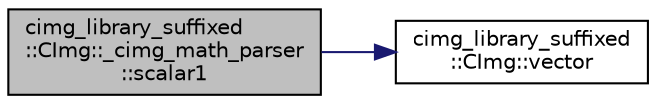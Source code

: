 digraph "cimg_library_suffixed::CImg::_cimg_math_parser::scalar1"
{
  edge [fontname="Helvetica",fontsize="10",labelfontname="Helvetica",labelfontsize="10"];
  node [fontname="Helvetica",fontsize="10",shape=record];
  rankdir="LR";
  Node1249 [label="cimg_library_suffixed\l::CImg::_cimg_math_parser\l::scalar1",height=0.2,width=0.4,color="black", fillcolor="grey75", style="filled", fontcolor="black"];
  Node1249 -> Node1250 [color="midnightblue",fontsize="10",style="solid",fontname="Helvetica"];
  Node1250 [label="cimg_library_suffixed\l::CImg::vector",height=0.2,width=0.4,color="black", fillcolor="white", style="filled",URL="$structcimg__library__suffixed_1_1_c_img.html#a6abe1f19a229cc0ac8fc60d1a0167057",tooltip="Unroll pixel values along axis y. "];
}
